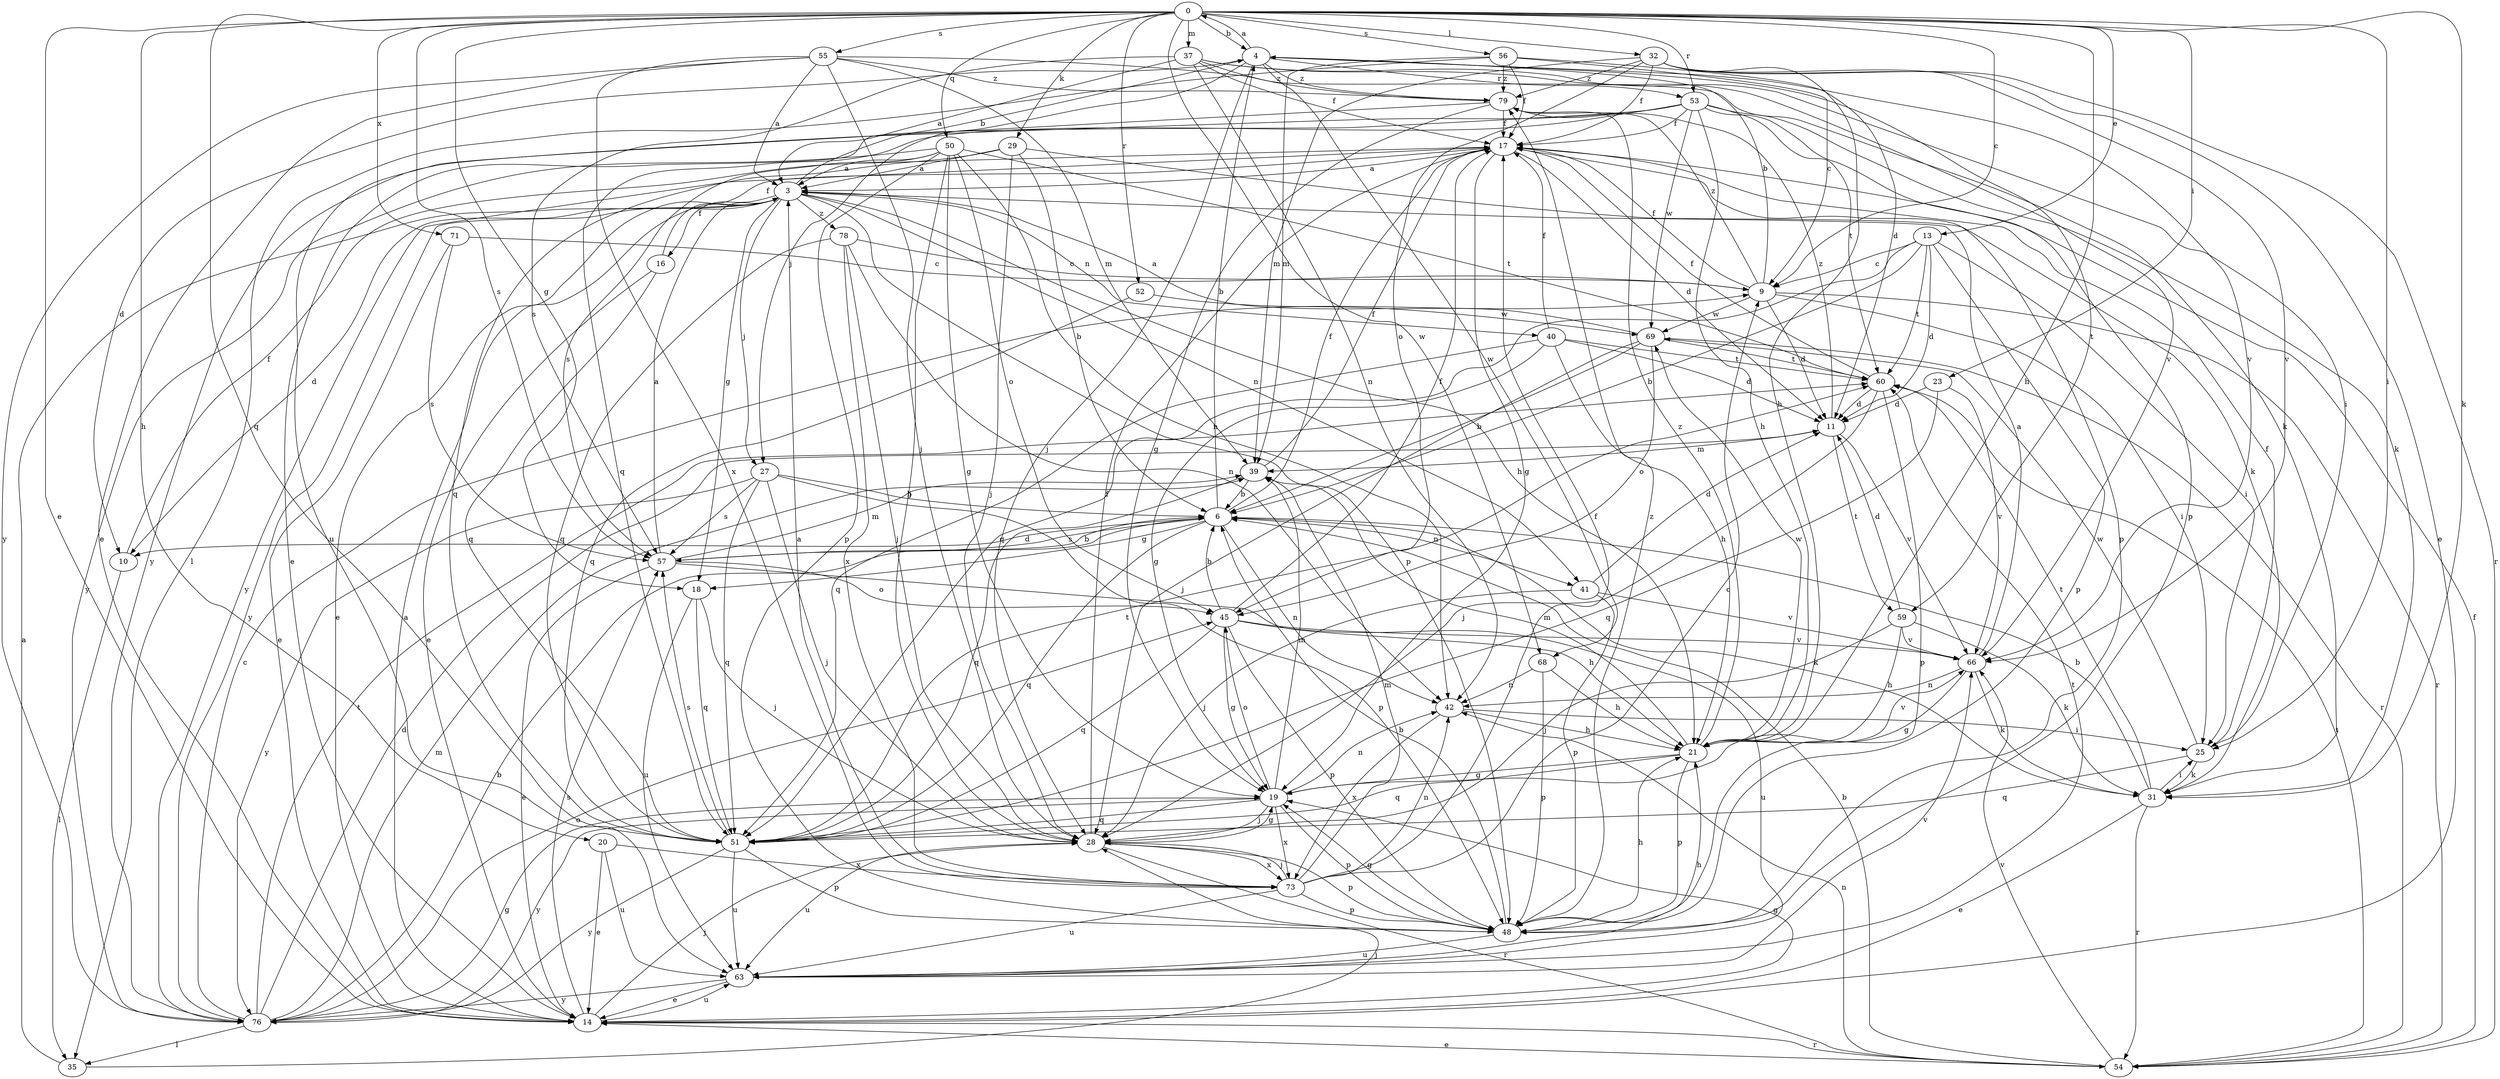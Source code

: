 strict digraph  {
0;
3;
4;
6;
9;
10;
11;
13;
14;
16;
17;
18;
19;
20;
21;
23;
25;
27;
28;
29;
31;
32;
35;
37;
39;
40;
41;
42;
45;
48;
50;
51;
52;
53;
54;
55;
56;
57;
59;
60;
63;
66;
68;
69;
71;
73;
76;
78;
79;
0 -> 4  [label=b];
0 -> 9  [label=c];
0 -> 13  [label=e];
0 -> 14  [label=e];
0 -> 18  [label=g];
0 -> 20  [label=h];
0 -> 21  [label=h];
0 -> 23  [label=i];
0 -> 25  [label=i];
0 -> 29  [label=k];
0 -> 31  [label=k];
0 -> 32  [label=l];
0 -> 37  [label=m];
0 -> 50  [label=q];
0 -> 51  [label=q];
0 -> 52  [label=r];
0 -> 53  [label=r];
0 -> 55  [label=s];
0 -> 56  [label=s];
0 -> 57  [label=s];
0 -> 68  [label=w];
0 -> 71  [label=x];
3 -> 4  [label=b];
3 -> 10  [label=d];
3 -> 14  [label=e];
3 -> 16  [label=f];
3 -> 18  [label=g];
3 -> 21  [label=h];
3 -> 27  [label=j];
3 -> 40  [label=n];
3 -> 41  [label=n];
3 -> 48  [label=p];
3 -> 76  [label=y];
3 -> 78  [label=z];
4 -> 0  [label=a];
4 -> 10  [label=d];
4 -> 27  [label=j];
4 -> 28  [label=j];
4 -> 53  [label=r];
4 -> 59  [label=t];
4 -> 66  [label=v];
4 -> 68  [label=w];
4 -> 79  [label=z];
6 -> 4  [label=b];
6 -> 10  [label=d];
6 -> 17  [label=f];
6 -> 18  [label=g];
6 -> 31  [label=k];
6 -> 41  [label=n];
6 -> 42  [label=n];
6 -> 51  [label=q];
6 -> 57  [label=s];
9 -> 4  [label=b];
9 -> 11  [label=d];
9 -> 17  [label=f];
9 -> 25  [label=i];
9 -> 54  [label=r];
9 -> 69  [label=w];
9 -> 79  [label=z];
10 -> 17  [label=f];
10 -> 35  [label=l];
11 -> 39  [label=m];
11 -> 59  [label=t];
11 -> 66  [label=v];
11 -> 79  [label=z];
13 -> 6  [label=b];
13 -> 9  [label=c];
13 -> 11  [label=d];
13 -> 25  [label=i];
13 -> 48  [label=p];
13 -> 51  [label=q];
13 -> 60  [label=t];
14 -> 3  [label=a];
14 -> 19  [label=g];
14 -> 28  [label=j];
14 -> 54  [label=r];
14 -> 57  [label=s];
14 -> 63  [label=u];
16 -> 14  [label=e];
16 -> 17  [label=f];
16 -> 51  [label=q];
17 -> 3  [label=a];
17 -> 11  [label=d];
17 -> 19  [label=g];
17 -> 48  [label=p];
17 -> 76  [label=y];
18 -> 28  [label=j];
18 -> 51  [label=q];
18 -> 63  [label=u];
19 -> 28  [label=j];
19 -> 39  [label=m];
19 -> 42  [label=n];
19 -> 45  [label=o];
19 -> 48  [label=p];
19 -> 51  [label=q];
19 -> 73  [label=x];
19 -> 76  [label=y];
20 -> 14  [label=e];
20 -> 63  [label=u];
20 -> 73  [label=x];
21 -> 19  [label=g];
21 -> 39  [label=m];
21 -> 48  [label=p];
21 -> 51  [label=q];
21 -> 66  [label=v];
21 -> 69  [label=w];
21 -> 79  [label=z];
23 -> 11  [label=d];
23 -> 51  [label=q];
23 -> 66  [label=v];
25 -> 17  [label=f];
25 -> 31  [label=k];
25 -> 51  [label=q];
25 -> 69  [label=w];
27 -> 6  [label=b];
27 -> 28  [label=j];
27 -> 48  [label=p];
27 -> 51  [label=q];
27 -> 57  [label=s];
27 -> 76  [label=y];
28 -> 17  [label=f];
28 -> 19  [label=g];
28 -> 48  [label=p];
28 -> 54  [label=r];
28 -> 63  [label=u];
28 -> 73  [label=x];
29 -> 3  [label=a];
29 -> 6  [label=b];
29 -> 28  [label=j];
29 -> 31  [label=k];
29 -> 51  [label=q];
31 -> 6  [label=b];
31 -> 14  [label=e];
31 -> 25  [label=i];
31 -> 54  [label=r];
31 -> 60  [label=t];
32 -> 14  [label=e];
32 -> 17  [label=f];
32 -> 21  [label=h];
32 -> 39  [label=m];
32 -> 45  [label=o];
32 -> 54  [label=r];
32 -> 66  [label=v];
32 -> 79  [label=z];
35 -> 3  [label=a];
35 -> 28  [label=j];
37 -> 3  [label=a];
37 -> 17  [label=f];
37 -> 25  [label=i];
37 -> 42  [label=n];
37 -> 57  [label=s];
37 -> 66  [label=v];
37 -> 79  [label=z];
39 -> 6  [label=b];
39 -> 17  [label=f];
39 -> 51  [label=q];
40 -> 11  [label=d];
40 -> 17  [label=f];
40 -> 19  [label=g];
40 -> 21  [label=h];
40 -> 51  [label=q];
40 -> 60  [label=t];
41 -> 11  [label=d];
41 -> 28  [label=j];
41 -> 48  [label=p];
41 -> 66  [label=v];
42 -> 21  [label=h];
42 -> 25  [label=i];
42 -> 73  [label=x];
45 -> 6  [label=b];
45 -> 17  [label=f];
45 -> 19  [label=g];
45 -> 48  [label=p];
45 -> 51  [label=q];
45 -> 63  [label=u];
45 -> 66  [label=v];
48 -> 6  [label=b];
48 -> 19  [label=g];
48 -> 21  [label=h];
48 -> 63  [label=u];
48 -> 79  [label=z];
50 -> 3  [label=a];
50 -> 19  [label=g];
50 -> 28  [label=j];
50 -> 42  [label=n];
50 -> 45  [label=o];
50 -> 48  [label=p];
50 -> 57  [label=s];
50 -> 60  [label=t];
50 -> 76  [label=y];
51 -> 48  [label=p];
51 -> 57  [label=s];
51 -> 60  [label=t];
51 -> 63  [label=u];
51 -> 76  [label=y];
52 -> 51  [label=q];
52 -> 69  [label=w];
53 -> 14  [label=e];
53 -> 17  [label=f];
53 -> 21  [label=h];
53 -> 31  [label=k];
53 -> 48  [label=p];
53 -> 51  [label=q];
53 -> 60  [label=t];
53 -> 69  [label=w];
53 -> 76  [label=y];
54 -> 6  [label=b];
54 -> 14  [label=e];
54 -> 17  [label=f];
54 -> 42  [label=n];
54 -> 60  [label=t];
54 -> 66  [label=v];
55 -> 3  [label=a];
55 -> 14  [label=e];
55 -> 28  [label=j];
55 -> 31  [label=k];
55 -> 39  [label=m];
55 -> 73  [label=x];
55 -> 76  [label=y];
55 -> 79  [label=z];
56 -> 9  [label=c];
56 -> 11  [label=d];
56 -> 17  [label=f];
56 -> 35  [label=l];
56 -> 39  [label=m];
56 -> 79  [label=z];
57 -> 3  [label=a];
57 -> 6  [label=b];
57 -> 14  [label=e];
57 -> 21  [label=h];
57 -> 39  [label=m];
57 -> 45  [label=o];
59 -> 11  [label=d];
59 -> 21  [label=h];
59 -> 28  [label=j];
59 -> 31  [label=k];
59 -> 66  [label=v];
60 -> 11  [label=d];
60 -> 17  [label=f];
60 -> 28  [label=j];
60 -> 48  [label=p];
63 -> 14  [label=e];
63 -> 21  [label=h];
63 -> 60  [label=t];
63 -> 66  [label=v];
63 -> 76  [label=y];
66 -> 3  [label=a];
66 -> 19  [label=g];
66 -> 31  [label=k];
66 -> 42  [label=n];
68 -> 21  [label=h];
68 -> 42  [label=n];
68 -> 48  [label=p];
69 -> 3  [label=a];
69 -> 6  [label=b];
69 -> 28  [label=j];
69 -> 45  [label=o];
69 -> 54  [label=r];
69 -> 60  [label=t];
71 -> 9  [label=c];
71 -> 14  [label=e];
71 -> 57  [label=s];
73 -> 3  [label=a];
73 -> 9  [label=c];
73 -> 17  [label=f];
73 -> 28  [label=j];
73 -> 39  [label=m];
73 -> 42  [label=n];
73 -> 48  [label=p];
73 -> 63  [label=u];
76 -> 6  [label=b];
76 -> 9  [label=c];
76 -> 11  [label=d];
76 -> 19  [label=g];
76 -> 35  [label=l];
76 -> 39  [label=m];
76 -> 45  [label=o];
76 -> 60  [label=t];
78 -> 9  [label=c];
78 -> 28  [label=j];
78 -> 42  [label=n];
78 -> 51  [label=q];
78 -> 73  [label=x];
79 -> 17  [label=f];
79 -> 19  [label=g];
79 -> 63  [label=u];
}
